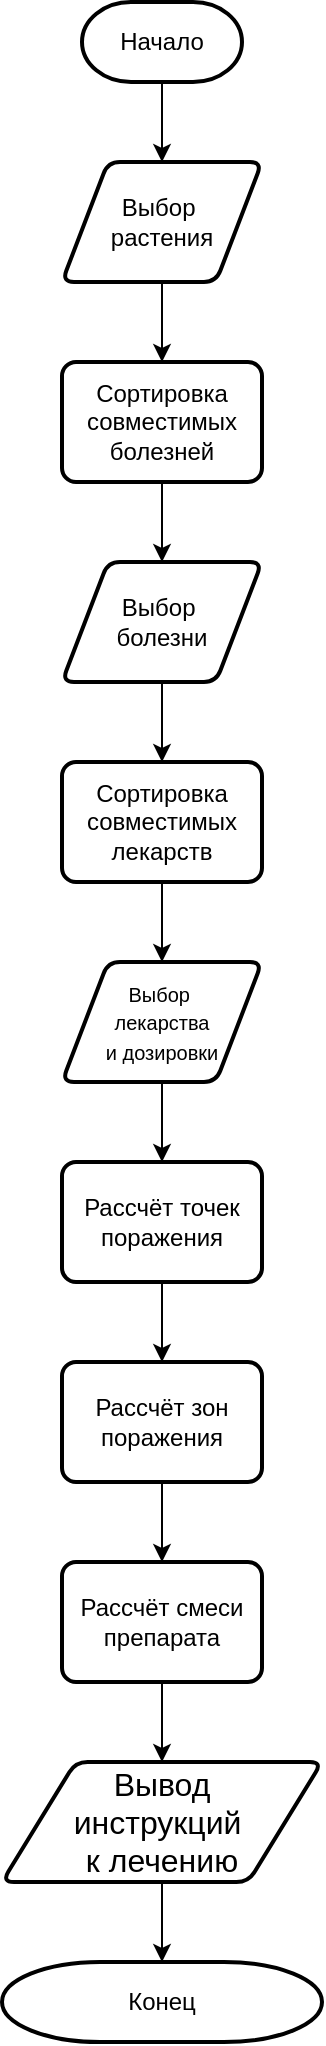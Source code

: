 <mxfile version="25.0.2">
  <diagram id="C5RBs43oDa-KdzZeNtuy" name="Page-1">
    <mxGraphModel dx="863" dy="625" grid="1" gridSize="10" guides="1" tooltips="1" connect="1" arrows="1" fold="1" page="1" pageScale="1" pageWidth="827" pageHeight="1169" math="0" shadow="0">
      <root>
        <mxCell id="WIyWlLk6GJQsqaUBKTNV-0" />
        <mxCell id="WIyWlLk6GJQsqaUBKTNV-1" parent="WIyWlLk6GJQsqaUBKTNV-0" />
        <mxCell id="z0j3L4jsPaDNVFU1RTSx-13" style="edgeStyle=orthogonalEdgeStyle;rounded=0;orthogonalLoop=1;jettySize=auto;html=1;" parent="WIyWlLk6GJQsqaUBKTNV-1" source="z0j3L4jsPaDNVFU1RTSx-1" target="z0j3L4jsPaDNVFU1RTSx-12" edge="1">
          <mxGeometry relative="1" as="geometry" />
        </mxCell>
        <mxCell id="z0j3L4jsPaDNVFU1RTSx-1" value="Начало" style="strokeWidth=2;html=1;shape=mxgraph.flowchart.terminator;whiteSpace=wrap;" parent="WIyWlLk6GJQsqaUBKTNV-1" vertex="1">
          <mxGeometry x="280" y="40" width="80" height="40" as="geometry" />
        </mxCell>
        <mxCell id="z0j3L4jsPaDNVFU1RTSx-7" value="Конец" style="strokeWidth=2;html=1;shape=mxgraph.flowchart.terminator;whiteSpace=wrap;" parent="WIyWlLk6GJQsqaUBKTNV-1" vertex="1">
          <mxGeometry x="240" y="1020" width="160" height="40" as="geometry" />
        </mxCell>
        <mxCell id="z0j3L4jsPaDNVFU1RTSx-15" style="edgeStyle=orthogonalEdgeStyle;rounded=0;orthogonalLoop=1;jettySize=auto;html=1;" parent="WIyWlLk6GJQsqaUBKTNV-1" source="z0j3L4jsPaDNVFU1RTSx-12" target="z0j3L4jsPaDNVFU1RTSx-14" edge="1">
          <mxGeometry relative="1" as="geometry" />
        </mxCell>
        <mxCell id="z0j3L4jsPaDNVFU1RTSx-12" value="Выбор&amp;nbsp;&lt;div&gt;растения&lt;/div&gt;" style="shape=parallelogram;html=1;strokeWidth=2;perimeter=parallelogramPerimeter;whiteSpace=wrap;rounded=1;arcSize=12;size=0.23;" parent="WIyWlLk6GJQsqaUBKTNV-1" vertex="1">
          <mxGeometry x="270" y="120" width="100" height="60" as="geometry" />
        </mxCell>
        <mxCell id="z0j3L4jsPaDNVFU1RTSx-17" style="edgeStyle=orthogonalEdgeStyle;rounded=0;orthogonalLoop=1;jettySize=auto;html=1;" parent="WIyWlLk6GJQsqaUBKTNV-1" source="z0j3L4jsPaDNVFU1RTSx-14" target="z0j3L4jsPaDNVFU1RTSx-16" edge="1">
          <mxGeometry relative="1" as="geometry" />
        </mxCell>
        <mxCell id="z0j3L4jsPaDNVFU1RTSx-14" value="Сортировка совместимых болезней" style="rounded=1;whiteSpace=wrap;html=1;absoluteArcSize=1;arcSize=14;strokeWidth=2;" parent="WIyWlLk6GJQsqaUBKTNV-1" vertex="1">
          <mxGeometry x="270" y="220" width="100" height="60" as="geometry" />
        </mxCell>
        <mxCell id="z0j3L4jsPaDNVFU1RTSx-19" style="edgeStyle=orthogonalEdgeStyle;rounded=0;orthogonalLoop=1;jettySize=auto;html=1;" parent="WIyWlLk6GJQsqaUBKTNV-1" source="z0j3L4jsPaDNVFU1RTSx-16" target="z0j3L4jsPaDNVFU1RTSx-18" edge="1">
          <mxGeometry relative="1" as="geometry" />
        </mxCell>
        <mxCell id="z0j3L4jsPaDNVFU1RTSx-16" value="Выбор&amp;nbsp;&lt;div&gt;болезни&lt;/div&gt;" style="shape=parallelogram;html=1;strokeWidth=2;perimeter=parallelogramPerimeter;whiteSpace=wrap;rounded=1;arcSize=12;size=0.23;" parent="WIyWlLk6GJQsqaUBKTNV-1" vertex="1">
          <mxGeometry x="270" y="320" width="100" height="60" as="geometry" />
        </mxCell>
        <mxCell id="z0j3L4jsPaDNVFU1RTSx-21" style="edgeStyle=orthogonalEdgeStyle;rounded=0;orthogonalLoop=1;jettySize=auto;html=1;" parent="WIyWlLk6GJQsqaUBKTNV-1" source="z0j3L4jsPaDNVFU1RTSx-18" target="z0j3L4jsPaDNVFU1RTSx-20" edge="1">
          <mxGeometry relative="1" as="geometry" />
        </mxCell>
        <mxCell id="z0j3L4jsPaDNVFU1RTSx-18" value="Сортировка совместимых лекарств" style="rounded=1;whiteSpace=wrap;html=1;absoluteArcSize=1;arcSize=14;strokeWidth=2;" parent="WIyWlLk6GJQsqaUBKTNV-1" vertex="1">
          <mxGeometry x="270" y="420" width="100" height="60" as="geometry" />
        </mxCell>
        <mxCell id="z0j3L4jsPaDNVFU1RTSx-24" style="edgeStyle=orthogonalEdgeStyle;rounded=0;orthogonalLoop=1;jettySize=auto;html=1;" parent="WIyWlLk6GJQsqaUBKTNV-1" source="z0j3L4jsPaDNVFU1RTSx-20" target="z0j3L4jsPaDNVFU1RTSx-23" edge="1">
          <mxGeometry relative="1" as="geometry" />
        </mxCell>
        <mxCell id="z0j3L4jsPaDNVFU1RTSx-20" value="&lt;font style=&quot;font-size: 10px;&quot;&gt;Выбор&amp;nbsp;&lt;/font&gt;&lt;div&gt;&lt;font style=&quot;font-size: 10px;&quot;&gt;лекарства&lt;/font&gt;&lt;/div&gt;&lt;div&gt;&lt;font style=&quot;font-size: 10px;&quot;&gt;и дозировки&lt;/font&gt;&lt;/div&gt;" style="shape=parallelogram;html=1;strokeWidth=2;perimeter=parallelogramPerimeter;whiteSpace=wrap;rounded=1;arcSize=12;size=0.23;" parent="WIyWlLk6GJQsqaUBKTNV-1" vertex="1">
          <mxGeometry x="270" y="520" width="100" height="60" as="geometry" />
        </mxCell>
        <mxCell id="z0j3L4jsPaDNVFU1RTSx-26" style="edgeStyle=orthogonalEdgeStyle;rounded=0;orthogonalLoop=1;jettySize=auto;html=1;" parent="WIyWlLk6GJQsqaUBKTNV-1" source="z0j3L4jsPaDNVFU1RTSx-23" target="z0j3L4jsPaDNVFU1RTSx-25" edge="1">
          <mxGeometry relative="1" as="geometry" />
        </mxCell>
        <mxCell id="z0j3L4jsPaDNVFU1RTSx-23" value="Рассчёт точек поражения" style="rounded=1;whiteSpace=wrap;html=1;absoluteArcSize=1;arcSize=14;strokeWidth=2;" parent="WIyWlLk6GJQsqaUBKTNV-1" vertex="1">
          <mxGeometry x="270" y="620" width="100" height="60" as="geometry" />
        </mxCell>
        <mxCell id="z0j3L4jsPaDNVFU1RTSx-28" style="edgeStyle=orthogonalEdgeStyle;rounded=0;orthogonalLoop=1;jettySize=auto;html=1;" parent="WIyWlLk6GJQsqaUBKTNV-1" source="z0j3L4jsPaDNVFU1RTSx-25" target="z0j3L4jsPaDNVFU1RTSx-27" edge="1">
          <mxGeometry relative="1" as="geometry" />
        </mxCell>
        <mxCell id="z0j3L4jsPaDNVFU1RTSx-25" value="Рассчёт зон поражения" style="rounded=1;whiteSpace=wrap;html=1;absoluteArcSize=1;arcSize=14;strokeWidth=2;" parent="WIyWlLk6GJQsqaUBKTNV-1" vertex="1">
          <mxGeometry x="270" y="720" width="100" height="60" as="geometry" />
        </mxCell>
        <mxCell id="z0j3L4jsPaDNVFU1RTSx-29" style="edgeStyle=orthogonalEdgeStyle;rounded=0;orthogonalLoop=1;jettySize=auto;html=1;" parent="WIyWlLk6GJQsqaUBKTNV-1" source="z0j3L4jsPaDNVFU1RTSx-30" target="z0j3L4jsPaDNVFU1RTSx-7" edge="1">
          <mxGeometry relative="1" as="geometry" />
        </mxCell>
        <mxCell id="z0j3L4jsPaDNVFU1RTSx-27" value="Рассчёт смеси препарата" style="rounded=1;whiteSpace=wrap;html=1;absoluteArcSize=1;arcSize=14;strokeWidth=2;" parent="WIyWlLk6GJQsqaUBKTNV-1" vertex="1">
          <mxGeometry x="270" y="820" width="100" height="60" as="geometry" />
        </mxCell>
        <mxCell id="z0j3L4jsPaDNVFU1RTSx-31" value="" style="edgeStyle=orthogonalEdgeStyle;rounded=0;orthogonalLoop=1;jettySize=auto;html=1;" parent="WIyWlLk6GJQsqaUBKTNV-1" source="z0j3L4jsPaDNVFU1RTSx-27" target="z0j3L4jsPaDNVFU1RTSx-30" edge="1">
          <mxGeometry relative="1" as="geometry">
            <mxPoint x="320" y="880" as="sourcePoint" />
            <mxPoint x="320" y="1000" as="targetPoint" />
          </mxGeometry>
        </mxCell>
        <mxCell id="z0j3L4jsPaDNVFU1RTSx-30" value="&lt;font style=&quot;font-size: 16px;&quot;&gt;Вывод&lt;/font&gt;&lt;div&gt;&lt;font style=&quot;font-size: 16px;&quot;&gt;инструкций&amp;nbsp;&lt;/font&gt;&lt;/div&gt;&lt;div&gt;&lt;font style=&quot;font-size: 16px;&quot;&gt;к лечению&lt;/font&gt;&lt;/div&gt;" style="shape=parallelogram;html=1;strokeWidth=2;perimeter=parallelogramPerimeter;whiteSpace=wrap;rounded=1;arcSize=12;size=0.23;" parent="WIyWlLk6GJQsqaUBKTNV-1" vertex="1">
          <mxGeometry x="240" y="920" width="160" height="60" as="geometry" />
        </mxCell>
      </root>
    </mxGraphModel>
  </diagram>
</mxfile>
